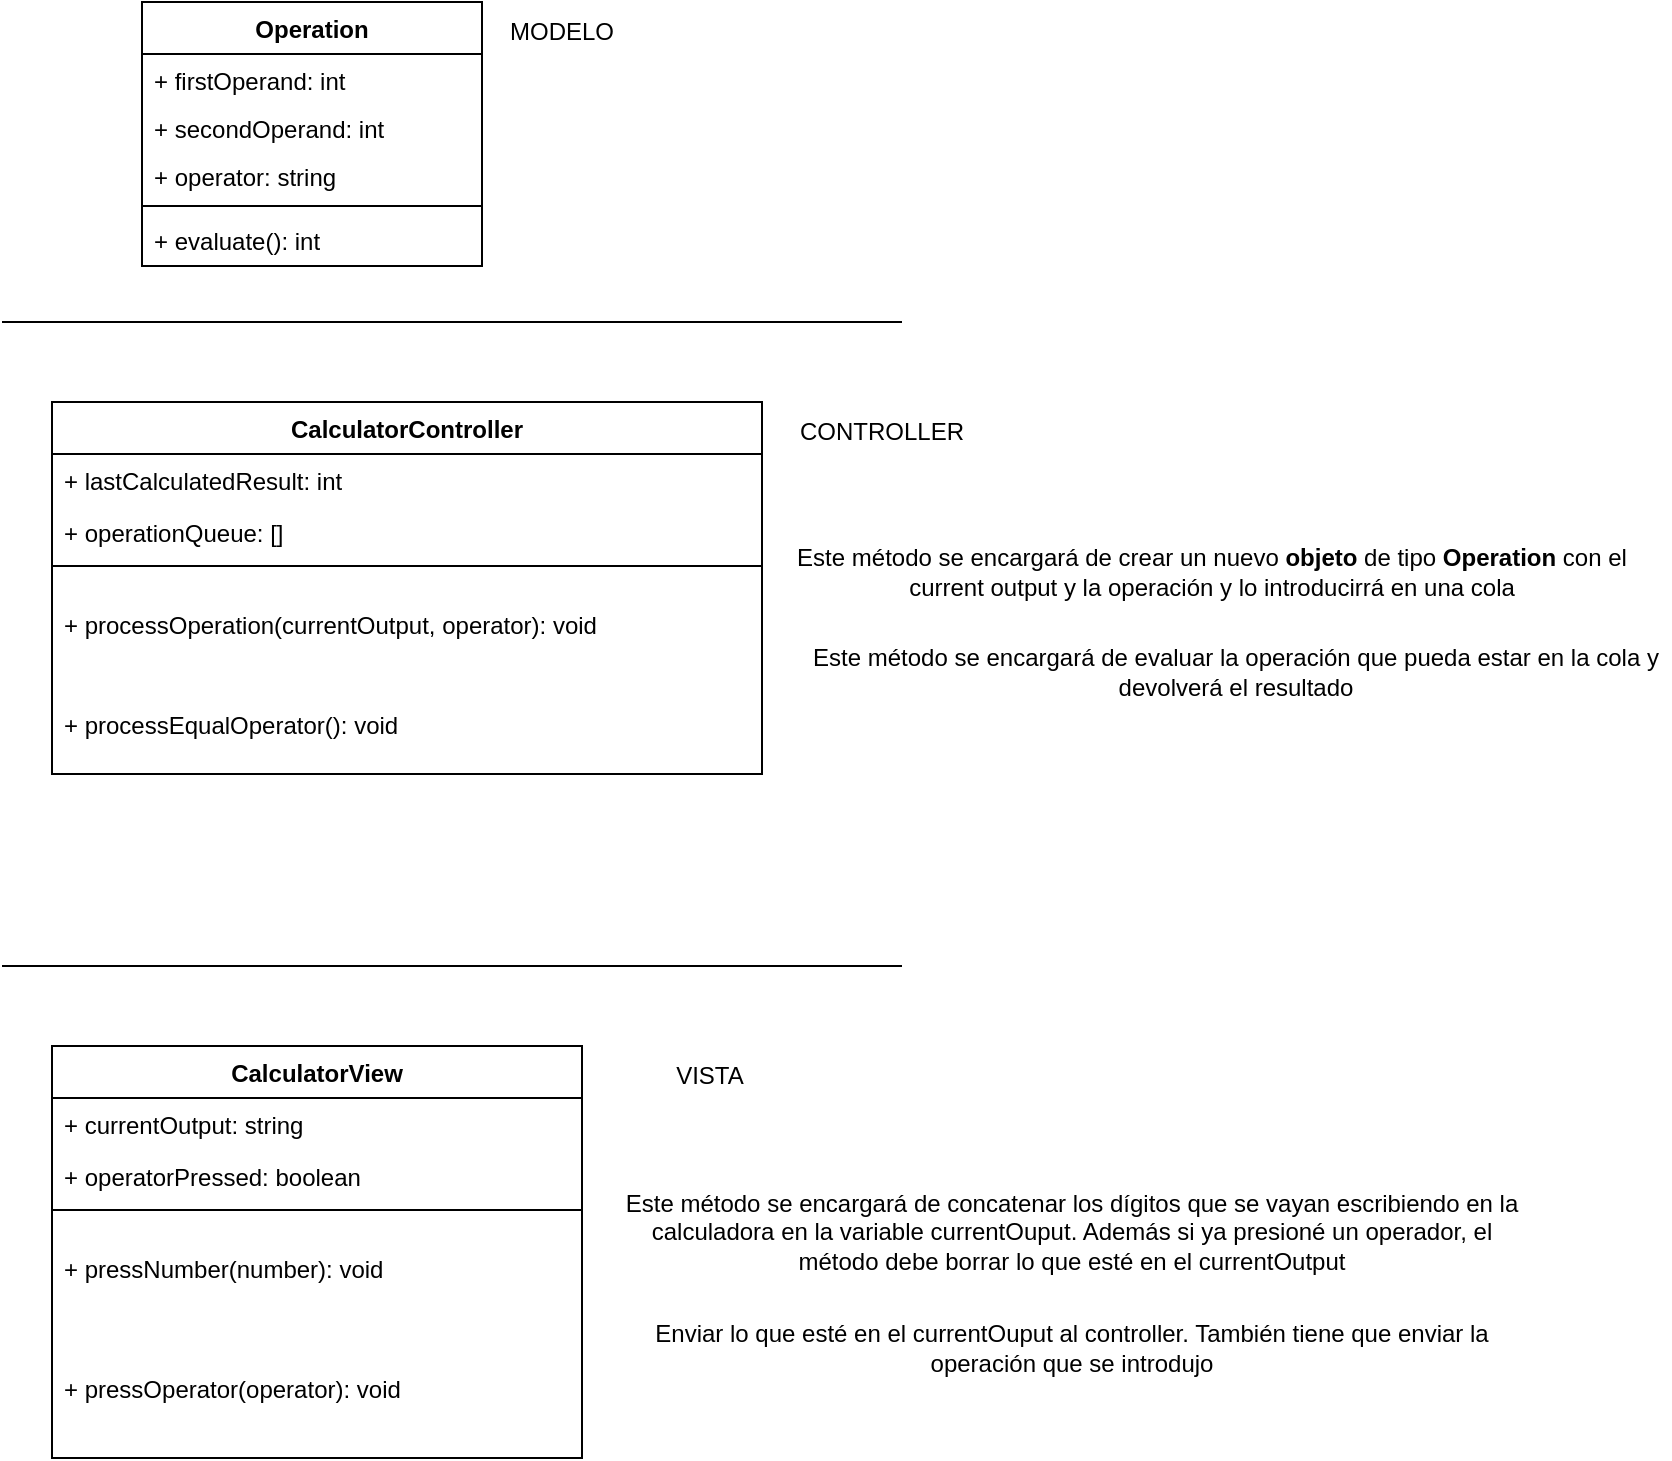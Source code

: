 <mxfile version="16.1.2" type="device"><diagram id="Y9JeGUMjAPPCgMoM6niM" name="Página-1"><mxGraphModel dx="868" dy="545" grid="1" gridSize="10" guides="1" tooltips="1" connect="1" arrows="1" fold="1" page="1" pageScale="1" pageWidth="827" pageHeight="1169" math="0" shadow="0"><root><mxCell id="0"/><mxCell id="1" parent="0"/><mxCell id="plI76OJlmWbGcDwSOxdN-6" value="Operation" style="swimlane;fontStyle=1;align=center;verticalAlign=top;childLayout=stackLayout;horizontal=1;startSize=26;horizontalStack=0;resizeParent=1;resizeParentMax=0;resizeLast=0;collapsible=1;marginBottom=0;" vertex="1" parent="1"><mxGeometry x="80" y="40" width="170" height="132" as="geometry"/></mxCell><mxCell id="plI76OJlmWbGcDwSOxdN-7" value="+ firstOperand: int" style="text;strokeColor=none;fillColor=none;align=left;verticalAlign=top;spacingLeft=4;spacingRight=4;overflow=hidden;rotatable=0;points=[[0,0.5],[1,0.5]];portConstraint=eastwest;" vertex="1" parent="plI76OJlmWbGcDwSOxdN-6"><mxGeometry y="26" width="170" height="24" as="geometry"/></mxCell><mxCell id="plI76OJlmWbGcDwSOxdN-26" value="+ secondOperand: int" style="text;strokeColor=none;fillColor=none;align=left;verticalAlign=top;spacingLeft=4;spacingRight=4;overflow=hidden;rotatable=0;points=[[0,0.5],[1,0.5]];portConstraint=eastwest;" vertex="1" parent="plI76OJlmWbGcDwSOxdN-6"><mxGeometry y="50" width="170" height="24" as="geometry"/></mxCell><mxCell id="plI76OJlmWbGcDwSOxdN-27" value="+ operator: string" style="text;strokeColor=none;fillColor=none;align=left;verticalAlign=top;spacingLeft=4;spacingRight=4;overflow=hidden;rotatable=0;points=[[0,0.5],[1,0.5]];portConstraint=eastwest;" vertex="1" parent="plI76OJlmWbGcDwSOxdN-6"><mxGeometry y="74" width="170" height="24" as="geometry"/></mxCell><mxCell id="plI76OJlmWbGcDwSOxdN-8" value="" style="line;strokeWidth=1;fillColor=none;align=left;verticalAlign=middle;spacingTop=-1;spacingLeft=3;spacingRight=3;rotatable=0;labelPosition=right;points=[];portConstraint=eastwest;" vertex="1" parent="plI76OJlmWbGcDwSOxdN-6"><mxGeometry y="98" width="170" height="8" as="geometry"/></mxCell><mxCell id="plI76OJlmWbGcDwSOxdN-9" value="+ evaluate(): int" style="text;strokeColor=none;fillColor=none;align=left;verticalAlign=top;spacingLeft=4;spacingRight=4;overflow=hidden;rotatable=0;points=[[0,0.5],[1,0.5]];portConstraint=eastwest;" vertex="1" parent="plI76OJlmWbGcDwSOxdN-6"><mxGeometry y="106" width="170" height="26" as="geometry"/></mxCell><mxCell id="plI76OJlmWbGcDwSOxdN-28" value="MODELO" style="text;html=1;strokeColor=none;fillColor=none;align=center;verticalAlign=middle;whiteSpace=wrap;rounded=0;" vertex="1" parent="1"><mxGeometry x="260" y="40" width="60" height="30" as="geometry"/></mxCell><mxCell id="plI76OJlmWbGcDwSOxdN-29" value="" style="endArrow=none;html=1;rounded=0;" edge="1" parent="1"><mxGeometry width="50" height="50" relative="1" as="geometry"><mxPoint x="10" y="200" as="sourcePoint"/><mxPoint x="460" y="200" as="targetPoint"/></mxGeometry></mxCell><mxCell id="plI76OJlmWbGcDwSOxdN-30" value="CalculatorController" style="swimlane;fontStyle=1;align=center;verticalAlign=top;childLayout=stackLayout;horizontal=1;startSize=26;horizontalStack=0;resizeParent=1;resizeParentMax=0;resizeLast=0;collapsible=1;marginBottom=0;" vertex="1" parent="1"><mxGeometry x="35" y="240" width="355" height="186" as="geometry"/></mxCell><mxCell id="plI76OJlmWbGcDwSOxdN-50" value="+ lastCalculatedResult: int" style="text;strokeColor=none;fillColor=none;align=left;verticalAlign=top;spacingLeft=4;spacingRight=4;overflow=hidden;rotatable=0;points=[[0,0.5],[1,0.5]];portConstraint=eastwest;" vertex="1" parent="plI76OJlmWbGcDwSOxdN-30"><mxGeometry y="26" width="355" height="26" as="geometry"/></mxCell><mxCell id="plI76OJlmWbGcDwSOxdN-31" value="+ operationQueue: []" style="text;strokeColor=none;fillColor=none;align=left;verticalAlign=top;spacingLeft=4;spacingRight=4;overflow=hidden;rotatable=0;points=[[0,0.5],[1,0.5]];portConstraint=eastwest;" vertex="1" parent="plI76OJlmWbGcDwSOxdN-30"><mxGeometry y="52" width="355" height="26" as="geometry"/></mxCell><mxCell id="plI76OJlmWbGcDwSOxdN-32" value="" style="line;strokeWidth=1;fillColor=none;align=left;verticalAlign=middle;spacingTop=-1;spacingLeft=3;spacingRight=3;rotatable=0;labelPosition=right;points=[];portConstraint=eastwest;" vertex="1" parent="plI76OJlmWbGcDwSOxdN-30"><mxGeometry y="78" width="355" height="8" as="geometry"/></mxCell><mxCell id="plI76OJlmWbGcDwSOxdN-33" value="+ processOperation(currentOutput, operator): void" style="text;strokeColor=none;fillColor=none;align=left;verticalAlign=middle;spacingLeft=4;spacingRight=4;overflow=hidden;rotatable=0;points=[[0,0.5],[1,0.5]];portConstraint=eastwest;" vertex="1" parent="plI76OJlmWbGcDwSOxdN-30"><mxGeometry y="86" width="355" height="50" as="geometry"/></mxCell><mxCell id="plI76OJlmWbGcDwSOxdN-34" value="+ processEqualOperator(): void" style="text;strokeColor=none;fillColor=none;align=left;verticalAlign=middle;spacingLeft=4;spacingRight=4;overflow=hidden;rotatable=0;points=[[0,0.5],[1,0.5]];portConstraint=eastwest;" vertex="1" parent="plI76OJlmWbGcDwSOxdN-30"><mxGeometry y="136" width="355" height="50" as="geometry"/></mxCell><mxCell id="plI76OJlmWbGcDwSOxdN-36" value="" style="endArrow=none;html=1;rounded=0;" edge="1" parent="1"><mxGeometry width="50" height="50" relative="1" as="geometry"><mxPoint x="10" y="522" as="sourcePoint"/><mxPoint x="460" y="522" as="targetPoint"/></mxGeometry></mxCell><mxCell id="plI76OJlmWbGcDwSOxdN-37" value="CalculatorView" style="swimlane;fontStyle=1;align=center;verticalAlign=middle;childLayout=stackLayout;horizontal=1;startSize=26;horizontalStack=0;resizeParent=1;resizeParentMax=0;resizeLast=0;collapsible=1;marginBottom=0;" vertex="1" parent="1"><mxGeometry x="35" y="562" width="265" height="206" as="geometry"/></mxCell><mxCell id="plI76OJlmWbGcDwSOxdN-38" value="+ currentOutput: string" style="text;strokeColor=none;fillColor=none;align=left;verticalAlign=top;spacingLeft=4;spacingRight=4;overflow=hidden;rotatable=0;points=[[0,0.5],[1,0.5]];portConstraint=eastwest;" vertex="1" parent="plI76OJlmWbGcDwSOxdN-37"><mxGeometry y="26" width="265" height="26" as="geometry"/></mxCell><mxCell id="plI76OJlmWbGcDwSOxdN-51" value="+ operatorPressed: boolean" style="text;strokeColor=none;fillColor=none;align=left;verticalAlign=top;spacingLeft=4;spacingRight=4;overflow=hidden;rotatable=0;points=[[0,0.5],[1,0.5]];portConstraint=eastwest;" vertex="1" parent="plI76OJlmWbGcDwSOxdN-37"><mxGeometry y="52" width="265" height="26" as="geometry"/></mxCell><mxCell id="plI76OJlmWbGcDwSOxdN-39" value="" style="line;strokeWidth=1;fillColor=none;align=left;verticalAlign=middle;spacingTop=-1;spacingLeft=3;spacingRight=3;rotatable=0;labelPosition=right;points=[];portConstraint=eastwest;" vertex="1" parent="plI76OJlmWbGcDwSOxdN-37"><mxGeometry y="78" width="265" height="8" as="geometry"/></mxCell><mxCell id="plI76OJlmWbGcDwSOxdN-40" value="+ pressNumber(number): void" style="text;strokeColor=none;fillColor=none;align=left;verticalAlign=middle;spacingLeft=4;spacingRight=4;overflow=hidden;rotatable=0;points=[[0,0.5],[1,0.5]];portConstraint=eastwest;" vertex="1" parent="plI76OJlmWbGcDwSOxdN-37"><mxGeometry y="86" width="265" height="50" as="geometry"/></mxCell><mxCell id="plI76OJlmWbGcDwSOxdN-44" value="+ pressOperator(operator): void" style="text;strokeColor=none;fillColor=none;align=left;verticalAlign=middle;spacingLeft=4;spacingRight=4;overflow=hidden;rotatable=0;points=[[0,0.5],[1,0.5]];portConstraint=eastwest;" vertex="1" parent="plI76OJlmWbGcDwSOxdN-37"><mxGeometry y="136" width="265" height="70" as="geometry"/></mxCell><mxCell id="plI76OJlmWbGcDwSOxdN-43" value="Este método se encargará de concatenar los dígitos que se vayan escribiendo en la calculadora en la variable currentOuput. Además si ya presioné un operador, el método debe borrar lo que esté en el currentOutput" style="text;html=1;strokeColor=none;fillColor=none;align=center;verticalAlign=middle;whiteSpace=wrap;rounded=0;" vertex="1" parent="1"><mxGeometry x="320" y="630" width="450" height="50" as="geometry"/></mxCell><mxCell id="plI76OJlmWbGcDwSOxdN-45" value="Enviar lo que esté en el currentOuput al controller. También tiene que enviar la operación que se introdujo" style="text;html=1;strokeColor=none;fillColor=none;align=center;verticalAlign=middle;whiteSpace=wrap;rounded=0;" vertex="1" parent="1"><mxGeometry x="320" y="700" width="450" height="26" as="geometry"/></mxCell><mxCell id="plI76OJlmWbGcDwSOxdN-46" value="Este método se encargará de crear un nuevo &lt;b&gt;objeto&lt;/b&gt; de tipo &lt;b&gt;Operation&lt;/b&gt; con el current output y la operación y lo introducirrá en una cola" style="text;html=1;strokeColor=none;fillColor=none;align=center;verticalAlign=middle;whiteSpace=wrap;rounded=0;" vertex="1" parent="1"><mxGeometry x="400" y="300" width="430" height="50" as="geometry"/></mxCell><mxCell id="plI76OJlmWbGcDwSOxdN-47" value="CONTROLLER" style="text;html=1;strokeColor=none;fillColor=none;align=center;verticalAlign=middle;whiteSpace=wrap;rounded=0;" vertex="1" parent="1"><mxGeometry x="400" y="240" width="100" height="30" as="geometry"/></mxCell><mxCell id="plI76OJlmWbGcDwSOxdN-48" value="VISTA" style="text;html=1;strokeColor=none;fillColor=none;align=center;verticalAlign=middle;whiteSpace=wrap;rounded=0;" vertex="1" parent="1"><mxGeometry x="314" y="562" width="100" height="30" as="geometry"/></mxCell><mxCell id="plI76OJlmWbGcDwSOxdN-49" value="Este método se encargará de evaluar la operación que pueda estar en la cola y devolverá el resultado" style="text;html=1;strokeColor=none;fillColor=none;align=center;verticalAlign=middle;whiteSpace=wrap;rounded=0;" vertex="1" parent="1"><mxGeometry x="410" y="350" width="434" height="50" as="geometry"/></mxCell></root></mxGraphModel></diagram></mxfile>